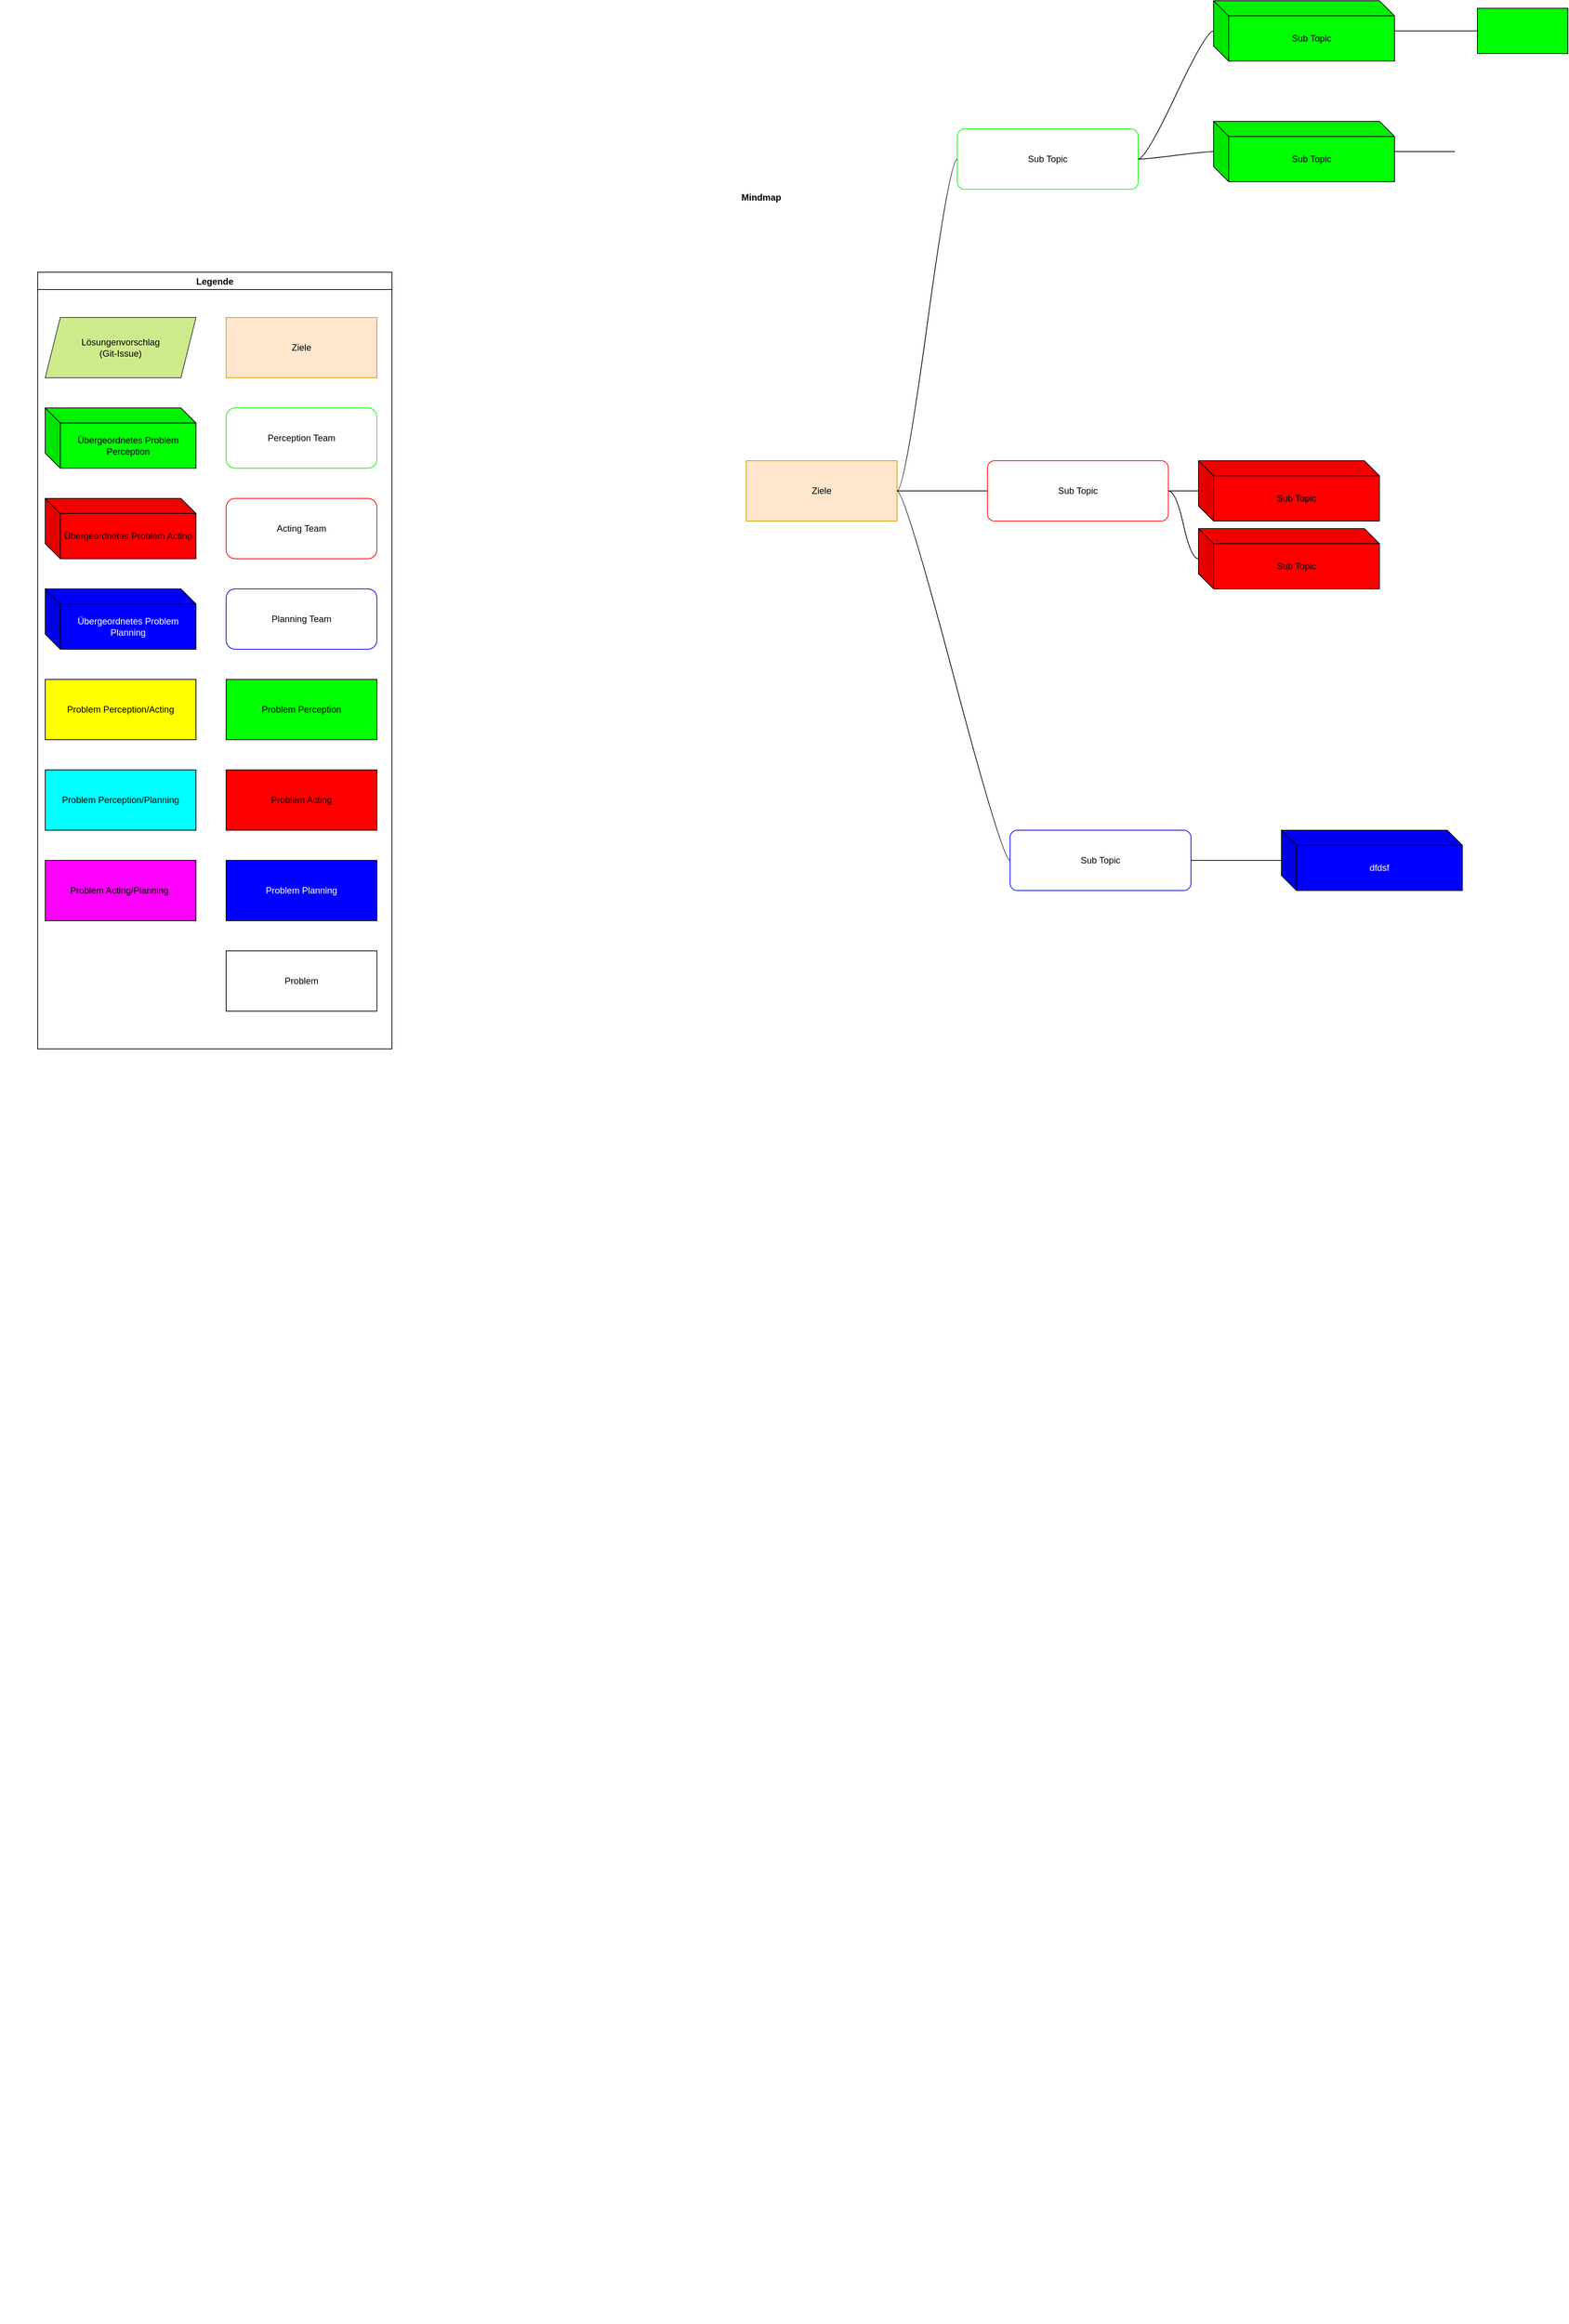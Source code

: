 <mxfile>
    <diagram id="6a731a19-8d31-9384-78a2-239565b7b9f0" name="Page-1">
        <mxGraphModel dx="1333" dy="4123" grid="1" gridSize="10" guides="1" tooltips="1" connect="1" arrows="1" fold="1" page="1" pageScale="1" pageWidth="1169" pageHeight="827" background="none" math="0" shadow="0">
            <root>
                <mxCell id="0"/>
                <mxCell id="1" parent="0"/>
                <mxCell id="RF8mBAwJzvHUmaenBq2k-1" value="Mindmap" style="swimlane;startSize=20;horizontal=1;containerType=tree;strokeColor=none;fillColor=none;" parent="1" vertex="1">
                    <mxGeometry x="220" y="-2730" width="2020" height="2830" as="geometry"/>
                </mxCell>
                <mxCell id="RF8mBAwJzvHUmaenBq2k-42" value="Legende" style="swimlane;" parent="RF8mBAwJzvHUmaenBq2k-1" vertex="1">
                    <mxGeometry x="50" y="110" width="470" height="1030" as="geometry">
                        <mxRectangle x="20" y="190" width="90" height="30" as="alternateBounds"/>
                    </mxGeometry>
                </mxCell>
                <mxCell id="RF8mBAwJzvHUmaenBq2k-11" value="Ziele" style="rounded=0;whiteSpace=wrap;html=1;fillColor=#ffe6cc;strokeColor=#d79b00;treeFolding=1;treeMoving=1;noLabel=0;fixedWidth=1;" parent="RF8mBAwJzvHUmaenBq2k-42" vertex="1">
                    <mxGeometry x="250" y="60" width="200" height="80" as="geometry"/>
                </mxCell>
                <mxCell id="RF8mBAwJzvHUmaenBq2k-17" value="Perception Team" style="rounded=1;whiteSpace=wrap;html=1;gradientColor=default;fillColor=none;strokeColor=#00ff00;container=0;part=0;treeFolding=1;treeMoving=1;" parent="RF8mBAwJzvHUmaenBq2k-42" vertex="1">
                    <mxGeometry x="250" y="180" width="200" height="80" as="geometry"/>
                </mxCell>
                <mxCell id="RF8mBAwJzvHUmaenBq2k-19" value="Acting Team" style="rounded=1;whiteSpace=wrap;html=1;fillColor=none;strokeColor=#FF0000;treeFolding=1;treeMoving=1;" parent="RF8mBAwJzvHUmaenBq2k-42" vertex="1">
                    <mxGeometry x="250" y="300" width="200" height="80" as="geometry"/>
                </mxCell>
                <mxCell id="RF8mBAwJzvHUmaenBq2k-18" value="Planning Team" style="rounded=1;whiteSpace=wrap;html=1;gradientColor=default;fillColor=none;strokeColor=#0000ff;treeFolding=1;treeMoving=1;" parent="RF8mBAwJzvHUmaenBq2k-42" vertex="1">
                    <mxGeometry x="250" y="420" width="200" height="80" as="geometry"/>
                </mxCell>
                <mxCell id="RF8mBAwJzvHUmaenBq2k-24" value="Übergeordnetes Problem Perception" style="shape=cube;whiteSpace=wrap;html=1;boundedLbl=1;backgroundOutline=1;darkOpacity=0.05;darkOpacity2=0.1;fillColor=#00ff00;treeFolding=1;treeMoving=1;" parent="RF8mBAwJzvHUmaenBq2k-42" vertex="1">
                    <mxGeometry x="10" y="180" width="200" height="80" as="geometry"/>
                </mxCell>
                <mxCell id="RF8mBAwJzvHUmaenBq2k-26" value="Übergeordnetes Problem Acting" style="shape=cube;whiteSpace=wrap;html=1;boundedLbl=1;backgroundOutline=1;darkOpacity=0.05;darkOpacity2=0.1;fillColor=#ff0000;treeFolding=1;treeMoving=1;" parent="RF8mBAwJzvHUmaenBq2k-42" vertex="1">
                    <mxGeometry x="10" y="300" width="200" height="80" as="geometry"/>
                </mxCell>
                <mxCell id="RF8mBAwJzvHUmaenBq2k-25" value="&lt;font color=&quot;#ffffff&quot;&gt;Übergeordnetes Problem Planning&lt;/font&gt;" style="shape=cube;whiteSpace=wrap;html=1;boundedLbl=1;backgroundOutline=1;darkOpacity=0.05;darkOpacity2=0.1;fillColor=#0000ff;treeFolding=1;treeMoving=1;" parent="RF8mBAwJzvHUmaenBq2k-42" vertex="1">
                    <mxGeometry x="10" y="420" width="200" height="80" as="geometry"/>
                </mxCell>
                <mxCell id="RF8mBAwJzvHUmaenBq2k-27" value="Problem Perception" style="rounded=0;whiteSpace=wrap;html=1;fillColor=#00ff00;treeFolding=1;treeMoving=1;" parent="RF8mBAwJzvHUmaenBq2k-42" vertex="1">
                    <mxGeometry x="250" y="540" width="200" height="80" as="geometry"/>
                </mxCell>
                <mxCell id="RF8mBAwJzvHUmaenBq2k-28" value="Problem Acting/Planning&amp;nbsp;" style="rounded=0;whiteSpace=wrap;html=1;fillColor=#ff00ff;treeFolding=1;treeMoving=1;" parent="RF8mBAwJzvHUmaenBq2k-42" vertex="1">
                    <mxGeometry x="10" y="780" width="200" height="80" as="geometry"/>
                </mxCell>
                <mxCell id="RF8mBAwJzvHUmaenBq2k-29" value="Problem Perception/Planning" style="rounded=0;whiteSpace=wrap;html=1;fillColor=#00ffff;treeFolding=1;treeMoving=1;" parent="RF8mBAwJzvHUmaenBq2k-42" vertex="1">
                    <mxGeometry x="10" y="660" width="200" height="80" as="geometry"/>
                </mxCell>
                <mxCell id="RF8mBAwJzvHUmaenBq2k-30" value="Problem Perception/Acting" style="rounded=0;whiteSpace=wrap;html=1;fillColor=#ffff00;treeFolding=1;treeMoving=1;" parent="RF8mBAwJzvHUmaenBq2k-42" vertex="1">
                    <mxGeometry x="10" y="540" width="200" height="80" as="geometry"/>
                </mxCell>
                <mxCell id="RF8mBAwJzvHUmaenBq2k-31" value="&lt;font color=&quot;#ffffff&quot;&gt;Problem Planning&lt;/font&gt;" style="rounded=0;whiteSpace=wrap;html=1;fillColor=#0000ff;treeFolding=1;treeMoving=1;" parent="RF8mBAwJzvHUmaenBq2k-42" vertex="1">
                    <mxGeometry x="250" y="780" width="200" height="80" as="geometry"/>
                </mxCell>
                <mxCell id="RF8mBAwJzvHUmaenBq2k-32" value="Problem Acting" style="rounded=0;whiteSpace=wrap;html=1;fillColor=#ff0000;treeFolding=1;treeMoving=1;" parent="RF8mBAwJzvHUmaenBq2k-42" vertex="1">
                    <mxGeometry x="250" y="660" width="200" height="80" as="geometry"/>
                </mxCell>
                <mxCell id="RF8mBAwJzvHUmaenBq2k-40" value="Lösungenvorschlag&lt;div&gt;(Git-Issue)&lt;/div&gt;" style="shape=parallelogram;perimeter=parallelogramPerimeter;whiteSpace=wrap;html=1;fixedSize=1;gradientDirection=radial;fillColor=#cdeb8b;strokeColor=#36393d;treeFolding=1;treeMoving=1;" parent="RF8mBAwJzvHUmaenBq2k-42" vertex="1">
                    <mxGeometry x="10" y="60" width="200" height="80" as="geometry"/>
                </mxCell>
                <mxCell id="RF8mBAwJzvHUmaenBq2k-41" value="Problem" style="rounded=0;whiteSpace=wrap;html=1;treeFolding=1;treeMoving=1;" parent="RF8mBAwJzvHUmaenBq2k-42" vertex="1">
                    <mxGeometry x="250" y="900" width="200" height="80" as="geometry"/>
                </mxCell>
                <mxCell id="32CIxWDeSnu1wFJP0kj--45" value="Ziele" style="rounded=0;whiteSpace=wrap;html=1;fillColor=#ffe6cc;strokeColor=#d79b00;treeFolding=1;treeMoving=1;" parent="RF8mBAwJzvHUmaenBq2k-1" vertex="1">
                    <mxGeometry x="990.0" y="360" width="200" height="80" as="geometry"/>
                </mxCell>
                <mxCell id="32CIxWDeSnu1wFJP0kj--67" value="" style="edgeStyle=entityRelationEdgeStyle;startArrow=none;endArrow=none;segment=10;curved=1;sourcePerimeterSpacing=0;targetPerimeterSpacing=0;rounded=0;fontFamily=Helvetica;fontSize=12;fontColor=default;exitX=1;exitY=0.5;exitDx=0;exitDy=0;" parent="RF8mBAwJzvHUmaenBq2k-1" source="32CIxWDeSnu1wFJP0kj--45" target="32CIxWDeSnu1wFJP0kj--68" edge="1">
                    <mxGeometry relative="1" as="geometry">
                        <mxPoint x="1410" y="-2330" as="sourcePoint"/>
                    </mxGeometry>
                </mxCell>
                <mxCell id="32CIxWDeSnu1wFJP0kj--68" value="Sub Topic" style="whiteSpace=wrap;html=1;rounded=1;arcSize=12;align=center;verticalAlign=middle;strokeWidth=1;autosize=1;spacing=4;treeFolding=1;treeMoving=1;newEdgeStyle={&quot;edgeStyle&quot;:&quot;entityRelationEdgeStyle&quot;,&quot;startArrow&quot;:&quot;none&quot;,&quot;endArrow&quot;:&quot;none&quot;,&quot;segment&quot;:10,&quot;curved&quot;:1,&quot;sourcePerimeterSpacing&quot;:0,&quot;targetPerimeterSpacing&quot;:0};strokeColor=#0000ff;fontFamily=Helvetica;fontSize=12;fontColor=default;fillColor=none;gradientColor=default;" parent="RF8mBAwJzvHUmaenBq2k-1" vertex="1">
                    <mxGeometry x="1340" y="850" width="240" height="80" as="geometry"/>
                </mxCell>
                <mxCell id="32CIxWDeSnu1wFJP0kj--69" value="" style="edgeStyle=entityRelationEdgeStyle;startArrow=none;endArrow=none;segment=10;curved=1;sourcePerimeterSpacing=0;targetPerimeterSpacing=0;rounded=0;fontFamily=Helvetica;fontSize=12;fontColor=default;exitX=1;exitY=0.5;exitDx=0;exitDy=0;" parent="RF8mBAwJzvHUmaenBq2k-1" source="32CIxWDeSnu1wFJP0kj--45" target="32CIxWDeSnu1wFJP0kj--70" edge="1">
                    <mxGeometry relative="1" as="geometry">
                        <mxPoint x="1410" y="-2330" as="sourcePoint"/>
                    </mxGeometry>
                </mxCell>
                <mxCell id="32CIxWDeSnu1wFJP0kj--70" value="Sub Topic" style="whiteSpace=wrap;html=1;rounded=1;arcSize=12;align=center;verticalAlign=middle;strokeWidth=1;autosize=1;spacing=4;treeFolding=1;treeMoving=1;newEdgeStyle={&quot;edgeStyle&quot;:&quot;entityRelationEdgeStyle&quot;,&quot;startArrow&quot;:&quot;none&quot;,&quot;endArrow&quot;:&quot;none&quot;,&quot;segment&quot;:10,&quot;curved&quot;:1,&quot;sourcePerimeterSpacing&quot;:0,&quot;targetPerimeterSpacing&quot;:0};strokeColor=#FF0000;fontFamily=Helvetica;fontSize=12;fontColor=default;fillColor=none;gradientColor=default;" parent="RF8mBAwJzvHUmaenBq2k-1" vertex="1">
                    <mxGeometry x="1310" y="360" width="240" height="80" as="geometry"/>
                </mxCell>
                <mxCell id="32CIxWDeSnu1wFJP0kj--79" value="" style="edgeStyle=entityRelationEdgeStyle;startArrow=none;endArrow=none;segment=10;curved=1;sourcePerimeterSpacing=0;targetPerimeterSpacing=0;rounded=0;fontFamily=Helvetica;fontSize=12;fontColor=default;exitX=1;exitY=0.5;exitDx=0;exitDy=0;" parent="RF8mBAwJzvHUmaenBq2k-1" source="32CIxWDeSnu1wFJP0kj--70" target="32CIxWDeSnu1wFJP0kj--80" edge="1">
                    <mxGeometry relative="1" as="geometry">
                        <mxPoint x="1410" y="-2330" as="sourcePoint"/>
                    </mxGeometry>
                </mxCell>
                <mxCell id="32CIxWDeSnu1wFJP0kj--80" value="Sub Topic" style="whiteSpace=wrap;html=1;rounded=1;arcSize=12;align=center;verticalAlign=middle;strokeWidth=1;autosize=1;spacing=4;treeFolding=1;treeMoving=1;newEdgeStyle={&quot;edgeStyle&quot;:&quot;entityRelationEdgeStyle&quot;,&quot;startArrow&quot;:&quot;none&quot;,&quot;endArrow&quot;:&quot;none&quot;,&quot;segment&quot;:10,&quot;curved&quot;:1,&quot;sourcePerimeterSpacing&quot;:0,&quot;targetPerimeterSpacing&quot;:0};strokeColor=default;fontFamily=Helvetica;fontSize=12;fontColor=default;fillColor=#ff0000;gradientColor=none;shape=cube;boundedLbl=1;backgroundOutline=1;darkOpacity=0.05;darkOpacity2=0.1;" parent="RF8mBAwJzvHUmaenBq2k-1" vertex="1">
                    <mxGeometry x="1590" y="360" width="240" height="80" as="geometry"/>
                </mxCell>
                <mxCell id="32CIxWDeSnu1wFJP0kj--81" value="" style="edgeStyle=entityRelationEdgeStyle;startArrow=none;endArrow=none;segment=10;curved=1;sourcePerimeterSpacing=0;targetPerimeterSpacing=0;rounded=0;fontFamily=Helvetica;fontSize=12;fontColor=default;exitX=1;exitY=0.5;exitDx=0;exitDy=0;" parent="RF8mBAwJzvHUmaenBq2k-1" source="32CIxWDeSnu1wFJP0kj--70" target="32CIxWDeSnu1wFJP0kj--82" edge="1">
                    <mxGeometry relative="1" as="geometry">
                        <mxPoint x="1770" y="-2330" as="sourcePoint"/>
                    </mxGeometry>
                </mxCell>
                <mxCell id="32CIxWDeSnu1wFJP0kj--82" value="Sub Topic" style="whiteSpace=wrap;html=1;rounded=1;arcSize=12;align=center;verticalAlign=middle;strokeWidth=1;autosize=1;spacing=4;treeFolding=1;treeMoving=1;newEdgeStyle={&quot;edgeStyle&quot;:&quot;entityRelationEdgeStyle&quot;,&quot;startArrow&quot;:&quot;none&quot;,&quot;endArrow&quot;:&quot;none&quot;,&quot;segment&quot;:10,&quot;curved&quot;:1,&quot;sourcePerimeterSpacing&quot;:0,&quot;targetPerimeterSpacing&quot;:0};strokeColor=default;fontFamily=Helvetica;fontSize=12;fontColor=default;fillColor=#ff0000;gradientColor=none;shape=cube;boundedLbl=1;backgroundOutline=1;darkOpacity=0.05;darkOpacity2=0.1;" parent="RF8mBAwJzvHUmaenBq2k-1" vertex="1">
                    <mxGeometry x="1590" y="450" width="240" height="80" as="geometry"/>
                </mxCell>
                <mxCell id="32CIxWDeSnu1wFJP0kj--83" value="" style="edgeStyle=entityRelationEdgeStyle;startArrow=none;endArrow=none;segment=10;curved=1;sourcePerimeterSpacing=0;targetPerimeterSpacing=0;rounded=0;fontFamily=Helvetica;fontSize=12;fontColor=default;exitX=1;exitY=0.5;exitDx=0;exitDy=0;" parent="RF8mBAwJzvHUmaenBq2k-1" source="32CIxWDeSnu1wFJP0kj--68" target="32CIxWDeSnu1wFJP0kj--84" edge="1">
                    <mxGeometry relative="1" as="geometry">
                        <mxPoint x="1410" y="-2330" as="sourcePoint"/>
                    </mxGeometry>
                </mxCell>
                <mxCell id="32CIxWDeSnu1wFJP0kj--84" value="&lt;font color=&quot;#ffffff&quot;&gt;dfdsf&lt;/font&gt;" style="whiteSpace=wrap;html=1;rounded=1;arcSize=12;align=center;verticalAlign=middle;strokeWidth=1;autosize=1;spacing=4;treeFolding=1;treeMoving=1;newEdgeStyle={&quot;edgeStyle&quot;:&quot;entityRelationEdgeStyle&quot;,&quot;startArrow&quot;:&quot;none&quot;,&quot;endArrow&quot;:&quot;none&quot;,&quot;segment&quot;:10,&quot;curved&quot;:1,&quot;sourcePerimeterSpacing&quot;:0,&quot;targetPerimeterSpacing&quot;:0};strokeColor=default;fontFamily=Helvetica;fontSize=12;fontColor=default;fillColor=#0000ff;gradientColor=none;shape=cube;boundedLbl=1;backgroundOutline=1;darkOpacity=0.05;darkOpacity2=0.1;" parent="RF8mBAwJzvHUmaenBq2k-1" vertex="1">
                    <mxGeometry x="1700" y="850" width="240" height="80" as="geometry"/>
                </mxCell>
                <mxCell id="32CIxWDeSnu1wFJP0kj--74" value="" style="edgeStyle=entityRelationEdgeStyle;rounded=0;orthogonalLoop=1;jettySize=auto;html=1;startArrow=none;endArrow=none;segment=10;curved=1;sourcePerimeterSpacing=0;targetPerimeterSpacing=0;fontFamily=Helvetica;fontSize=12;fontColor=default;" parent="1" source="32CIxWDeSnu1wFJP0kj--72" target="32CIxWDeSnu1wFJP0kj--73" edge="1">
                    <mxGeometry relative="1" as="geometry"/>
                </mxCell>
                <mxCell id="32CIxWDeSnu1wFJP0kj--72" value="Sub Topic" style="whiteSpace=wrap;html=1;rounded=1;arcSize=12;align=center;verticalAlign=middle;strokeWidth=1;autosize=1;spacing=4;treeFolding=1;treeMoving=1;newEdgeStyle={&quot;edgeStyle&quot;:&quot;entityRelationEdgeStyle&quot;,&quot;startArrow&quot;:&quot;none&quot;,&quot;endArrow&quot;:&quot;none&quot;,&quot;segment&quot;:10,&quot;curved&quot;:1,&quot;sourcePerimeterSpacing&quot;:0,&quot;targetPerimeterSpacing&quot;:0};strokeColor=#00ff00;fontFamily=Helvetica;fontSize=12;fontColor=default;fillColor=none;gradientColor=default;container=0;part=0;" parent="1" vertex="1">
                    <mxGeometry x="1490" y="-2810" width="240" height="80" as="geometry"/>
                </mxCell>
                <mxCell id="32CIxWDeSnu1wFJP0kj--71" value="" style="edgeStyle=entityRelationEdgeStyle;startArrow=none;endArrow=none;segment=10;curved=1;sourcePerimeterSpacing=0;targetPerimeterSpacing=0;rounded=0;fontFamily=Helvetica;fontSize=12;fontColor=default;exitX=1;exitY=0.5;exitDx=0;exitDy=0;" parent="1" source="32CIxWDeSnu1wFJP0kj--45" target="32CIxWDeSnu1wFJP0kj--72" edge="1">
                    <mxGeometry relative="1" as="geometry">
                        <mxPoint x="1630" y="-5060" as="sourcePoint"/>
                    </mxGeometry>
                </mxCell>
                <mxCell id="32CIxWDeSnu1wFJP0kj--76" value="" style="edgeStyle=entityRelationEdgeStyle;rounded=0;orthogonalLoop=1;jettySize=auto;html=1;startArrow=none;endArrow=none;segment=10;curved=1;sourcePerimeterSpacing=0;targetPerimeterSpacing=0;fontFamily=Helvetica;fontSize=12;fontColor=default;" parent="1" source="32CIxWDeSnu1wFJP0kj--72" target="32CIxWDeSnu1wFJP0kj--75" edge="1">
                    <mxGeometry relative="1" as="geometry"/>
                </mxCell>
                <mxCell id="32CIxWDeSnu1wFJP0kj--78" value="" style="edgeStyle=entityRelationEdgeStyle;rounded=0;orthogonalLoop=1;jettySize=auto;html=1;startArrow=none;endArrow=none;segment=10;curved=1;sourcePerimeterSpacing=0;targetPerimeterSpacing=0;fontFamily=Helvetica;fontSize=12;fontColor=default;" parent="1" source="32CIxWDeSnu1wFJP0kj--73" target="32CIxWDeSnu1wFJP0kj--77" edge="1">
                    <mxGeometry relative="1" as="geometry"/>
                </mxCell>
                <mxCell id="32CIxWDeSnu1wFJP0kj--73" value="Sub Topic" style="whiteSpace=wrap;html=1;rounded=1;arcSize=12;align=center;verticalAlign=middle;strokeWidth=1;autosize=1;spacing=4;treeFolding=1;treeMoving=1;newEdgeStyle={&quot;edgeStyle&quot;:&quot;entityRelationEdgeStyle&quot;,&quot;startArrow&quot;:&quot;none&quot;,&quot;endArrow&quot;:&quot;none&quot;,&quot;segment&quot;:10,&quot;curved&quot;:1,&quot;sourcePerimeterSpacing&quot;:0,&quot;targetPerimeterSpacing&quot;:0};strokeColor=default;fontFamily=Helvetica;fontSize=12;fontColor=default;fillColor=#00ff00;gradientColor=none;container=0;part=0;shape=cube;boundedLbl=1;backgroundOutline=1;darkOpacity=0.05;darkOpacity2=0.1;" parent="1" vertex="1">
                    <mxGeometry x="1830" y="-2980" width="240" height="80" as="geometry"/>
                </mxCell>
                <mxCell id="3" value="" style="edgeStyle=entityRelationEdgeStyle;html=1;startArrow=none;endArrow=none;segment=10;curved=1;sourcePerimeterSpacing=0;targetPerimeterSpacing=0;" edge="1" parent="1" source="32CIxWDeSnu1wFJP0kj--75">
                    <mxGeometry relative="1" as="geometry">
                        <mxPoint x="2150.0" y="-2780" as="targetPoint"/>
                    </mxGeometry>
                </mxCell>
                <mxCell id="32CIxWDeSnu1wFJP0kj--75" value="Sub Topic" style="whiteSpace=wrap;html=1;rounded=1;arcSize=12;align=center;verticalAlign=middle;strokeWidth=1;autosize=1;spacing=4;treeFolding=1;treeMoving=1;newEdgeStyle={&quot;edgeStyle&quot;:&quot;entityRelationEdgeStyle&quot;,&quot;startArrow&quot;:&quot;none&quot;,&quot;endArrow&quot;:&quot;none&quot;,&quot;segment&quot;:10,&quot;curved&quot;:1,&quot;sourcePerimeterSpacing&quot;:0,&quot;targetPerimeterSpacing&quot;:0};strokeColor=default;fontFamily=Helvetica;fontSize=12;fontColor=default;fillColor=#00ff00;gradientColor=none;container=0;part=0;shape=cube;boundedLbl=1;backgroundOutline=1;darkOpacity=0.05;darkOpacity2=0.1;" parent="1" vertex="1">
                    <mxGeometry x="1830" y="-2820" width="240" height="80" as="geometry"/>
                </mxCell>
                <mxCell id="32CIxWDeSnu1wFJP0kj--77" value="" style="whiteSpace=wrap;html=1;fillColor=#00ff00;rounded=0;arcSize=12;strokeWidth=1;autosize=1;spacing=4;gradientColor=none;treeFolding=1;treeMoving=1;" parent="1" vertex="1">
                    <mxGeometry x="2180" y="-2970" width="120" height="60" as="geometry"/>
                </mxCell>
            </root>
        </mxGraphModel>
    </diagram>
</mxfile>